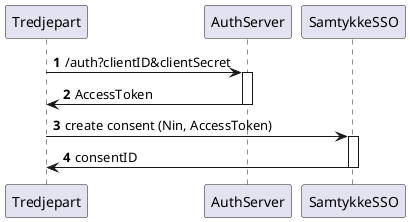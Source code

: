 @startuml
autonumber
Tredjepart -> AuthServer: /auth?clientID&clientSecret
activate AuthServer
AuthServer -> Tredjepart: AccessToken
deactivate AuthServer
Tredjepart -> SamtykkeSSO: create consent (Nin, AccessToken)
activate SamtykkeSSO
SamtykkeSSO -> Tredjepart: consentID
deactivate SamtykkeSSO
@enduml
